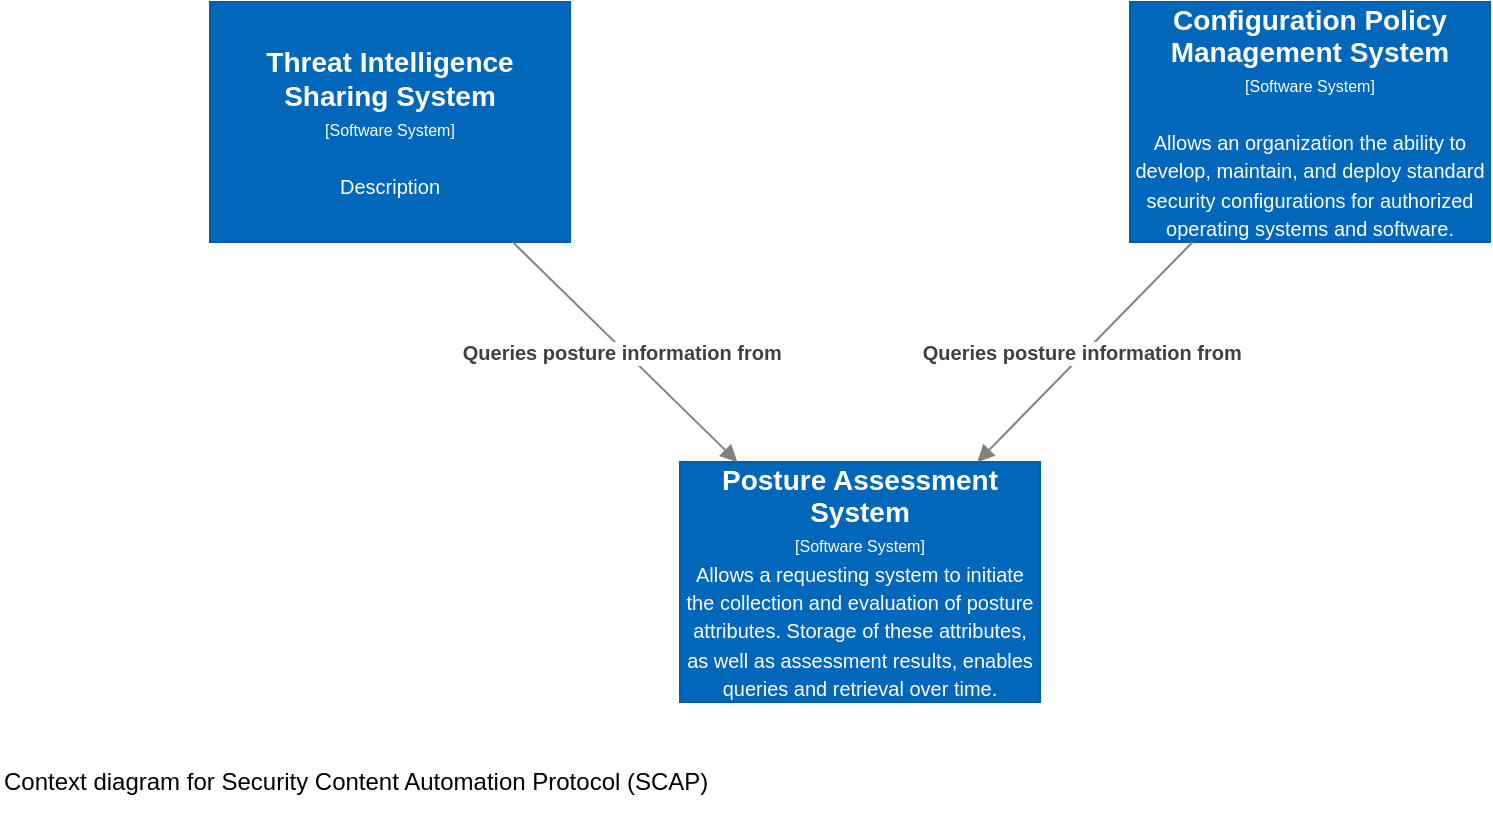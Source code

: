 <mxfile version="13.9.9" type="device"><diagram id="H1svqjdci3bOrvgWgwCM" name="Page-1"><mxGraphModel dx="1874" dy="592" grid="1" gridSize="10" guides="1" tooltips="1" connect="1" arrows="1" fold="1" page="1" pageScale="1" pageWidth="850" pageHeight="1100" math="0" shadow="0"><root><mxCell id="0"/><mxCell id="1" parent="0"/><object label="&lt;div&gt;&lt;span style=&quot;font-size: 14px&quot;&gt;&lt;b&gt;Posture Assessment System&lt;/b&gt;&lt;/span&gt;&lt;/div&gt;&lt;div&gt;&lt;span style=&quot;font-size: 8px&quot;&gt;[Software System]&lt;/span&gt;&lt;/div&gt;&lt;div&gt;&lt;font size=&quot;1&quot;&gt;Allows a requesting system to initiate the collection and evaluation of posture attributes. Storage of these attributes, as well as assessment results, enables queries and retrieval over time.&lt;/font&gt;&lt;/div&gt;" placeholders="1" name="Software System Name" description="Description" id="pKgoGPy08_WrCSynhjkS-1"><mxCell style="rounded=0;whiteSpace=wrap;html=1;fillColor=#0067BA;fontColor=#FFFFFF;strokeColor=#005DA8;resizable=0;" parent="1" vertex="1"><mxGeometry x="335" y="310" width="180" height="120" as="geometry"/></mxCell></object><object label="&lt;div&gt;&lt;span style=&quot;font-size: 14px&quot;&gt;&lt;b&gt;Threat Intelligence Sharing System&lt;/b&gt;&lt;/span&gt;&lt;/div&gt;&lt;div&gt;&lt;span style=&quot;font-size: 8px&quot;&gt;[Software System]&lt;/span&gt;&lt;br&gt;&lt;/div&gt;&lt;div&gt;&lt;span style=&quot;font-size: 8px&quot;&gt;&lt;br&gt;&lt;/span&gt;&lt;/div&gt;&lt;div&gt;&lt;font size=&quot;1&quot;&gt;%description%&lt;/font&gt;&lt;/div&gt;" placeholders="1" name="Software System Name" description="Description" id="pKgoGPy08_WrCSynhjkS-2"><mxCell style="rounded=0;whiteSpace=wrap;html=1;fillColor=#0067BA;fontColor=#FFFFFF;strokeColor=#005DA8;resizable=0;" parent="1" vertex="1"><mxGeometry x="100" y="80" width="180" height="120" as="geometry"/></mxCell></object><object label="&lt;div&gt;&lt;span style=&quot;font-size: 14px&quot;&gt;&lt;b&gt;Configuration Policy Management System&lt;/b&gt;&lt;/span&gt;&lt;/div&gt;&lt;div&gt;&lt;span style=&quot;font-size: 8px&quot;&gt;[Software System]&lt;/span&gt;&lt;br&gt;&lt;/div&gt;&lt;div&gt;&lt;span style=&quot;font-size: 8px&quot;&gt;&lt;br&gt;&lt;/span&gt;&lt;/div&gt;&lt;div&gt;&lt;font size=&quot;1&quot;&gt;Allows an organization the ability to develop, maintain, and deploy standard security configurations for authorized operating systems and software.&lt;/font&gt;&lt;/div&gt;" placeholders="1" name="Software System Name" description="Description" id="pKgoGPy08_WrCSynhjkS-4"><mxCell style="rounded=0;whiteSpace=wrap;html=1;fillColor=#0067BA;fontColor=#FFFFFF;strokeColor=#005DA8;resizable=0;" parent="1" vertex="1"><mxGeometry x="560" y="80" width="180" height="120" as="geometry"/></mxCell></object><object label="&lt;span style=&quot;font-size: 10px&quot;&gt;&lt;b&gt;Queries posture information from&amp;nbsp;&lt;/b&gt;&lt;br&gt;&lt;/span&gt;" placeholders="1" name="Data Flow Item Name" technology="HTTP" id="pKgoGPy08_WrCSynhjkS-6"><mxCell style="endArrow=block;html=1;fontSize=10;fontColor=#404040;strokeWidth=1;endFill=1;strokeColor=#828282;elbow=vertical;" parent="1" source="pKgoGPy08_WrCSynhjkS-2" target="pKgoGPy08_WrCSynhjkS-1" edge="1"><mxGeometry width="50" height="50" relative="1" as="geometry"><mxPoint x="230" y="340" as="sourcePoint"/><mxPoint x="500" y="220" as="targetPoint"/></mxGeometry></mxCell></object><object label="&lt;span style=&quot;font-size: 10px&quot;&gt;&lt;b&gt;Queries posture information from&amp;nbsp;&lt;/b&gt;&lt;br&gt;&lt;/span&gt;" placeholders="1" name="Data Flow Item Name" technology="HTTP" id="pKgoGPy08_WrCSynhjkS-11"><mxCell style="endArrow=block;html=1;fontSize=10;fontColor=#404040;strokeWidth=1;endFill=1;strokeColor=#828282;elbow=vertical;" parent="1" source="pKgoGPy08_WrCSynhjkS-4" target="pKgoGPy08_WrCSynhjkS-1" edge="1"><mxGeometry width="50" height="50" relative="1" as="geometry"><mxPoint x="230" y="350" as="sourcePoint"/><mxPoint x="570" y="350" as="targetPoint"/></mxGeometry></mxCell></object><mxCell id="cF8mRu-nuy13BJoZz7Vw-4" value="Context diagram for Security Content Automation Protocol (SCAP)" style="text;html=1;strokeColor=none;fillColor=none;align=left;verticalAlign=middle;whiteSpace=wrap;rounded=0;" parent="1" vertex="1"><mxGeometry x="-5" y="450" width="430" height="40" as="geometry"/></mxCell></root></mxGraphModel></diagram></mxfile>